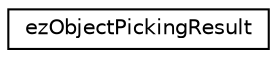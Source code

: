 digraph "Graphical Class Hierarchy"
{
 // LATEX_PDF_SIZE
  edge [fontname="Helvetica",fontsize="10",labelfontname="Helvetica",labelfontsize="10"];
  node [fontname="Helvetica",fontsize="10",shape=record];
  rankdir="LR";
  Node0 [label="ezObjectPickingResult",height=0.2,width=0.4,color="black", fillcolor="white", style="filled",URL="$dc/dba/structez_object_picking_result.htm",tooltip=" "];
}
